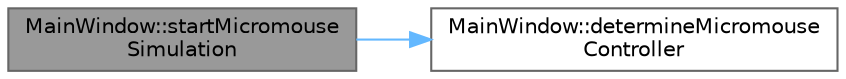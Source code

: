 digraph "MainWindow::startMicromouseSimulation"
{
 // LATEX_PDF_SIZE
  bgcolor="transparent";
  edge [fontname=Helvetica,fontsize=10,labelfontname=Helvetica,labelfontsize=10];
  node [fontname=Helvetica,fontsize=10,shape=box,height=0.2,width=0.4];
  rankdir="LR";
  Node1 [id="Node000001",label="MainWindow::startMicromouse\lSimulation",height=0.2,width=0.4,color="gray40", fillcolor="grey60", style="filled", fontcolor="black",tooltip=" "];
  Node1 -> Node2 [id="edge1_Node000001_Node000002",color="steelblue1",style="solid",tooltip=" "];
  Node2 [id="Node000002",label="MainWindow::determineMicromouse\lController",height=0.2,width=0.4,color="grey40", fillcolor="white", style="filled",URL="$class_main_window.html#affe79d05439d8ec8ec0133191cacf929",tooltip=" "];
}
